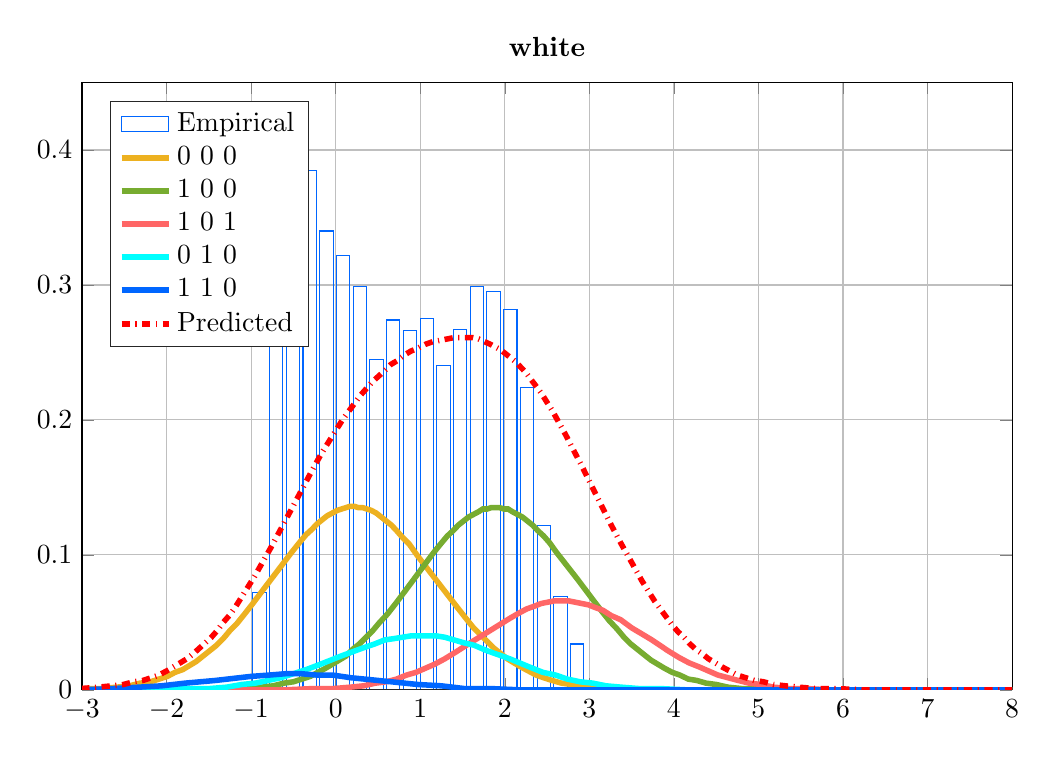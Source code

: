 % This file was created by matlab2tikz.
%
%The latest updates can be retrieved from
%  http://www.mathworks.com/matlabcentral/fileexchange/22022-matlab2tikz-matlab2tikz
%where you can also make suggestions and rate matlab2tikz.
%
\definecolor{mycolor1}{rgb}{0.0,0.4,1.0}%
\definecolor{mycolor2}{rgb}{0.929,0.694,0.125}%
\definecolor{mycolor3}{rgb}{0.466,0.674,0.188}%
\definecolor{mycolor4}{rgb}{0.0,1.0,1.0}%
%
\begin{tikzpicture}

\begin{axis}[%
width=4.65in,
height=3.037in,
at={(0.78in,0.41in)},
scale only axis,
bar shift auto,
xmin=-3,
xmax=8,
ymin=0,
ymax=0.45,
axis background/.style={fill=white},
title style={font=\bfseries},
title={white},
xmajorgrids,
ymajorgrids,
legend style={at={(0.03,0.97)}, anchor=north west, legend cell align=left, align=left, draw=white!15!black}
]
\addplot[ybar, bar width=0.158, fill=white, fill opacity=0, draw=mycolor1, area legend] table[row sep=crcr] {%
-0.901	0.072\\
-0.703	0.319\\
-0.506	0.428\\
-0.308	0.385\\
-0.11	0.34\\
0.088	0.322\\
0.286	0.299\\
0.483	0.245\\
0.681	0.274\\
0.879	0.266\\
1.077	0.275\\
1.274	0.24\\
1.472	0.267\\
1.67	0.299\\
1.868	0.295\\
2.065	0.282\\
2.263	0.224\\
2.461	0.122\\
2.659	0.069\\
2.857	0.034\\
};
\addplot[forget plot, color=white!15!black] table[row sep=crcr] {%
-3	0\\
8	0\\
};
\addlegendentry{Empirical}

\addplot [color=mycolor2, line width=2.0pt]
  table[row sep=crcr]{%
-3.01	0.001\\
-2.77	0.001\\
-2.59	0.002\\
-2.44	0.003\\
-2.31	0.005\\
-2.19	0.006\\
-2.09	0.008\\
-1.99	0.01\\
-1.9	0.013\\
-1.81	0.015\\
-1.73	0.018\\
-1.65	0.021\\
-1.57	0.025\\
-1.49	0.029\\
-1.41	0.033\\
-1.33	0.038\\
-1.25	0.044\\
-1.17	0.049\\
-1.08	0.056\\
-0.98	0.064\\
-0.86	0.074\\
-0.52	0.102\\
-0.43	0.109\\
-0.35	0.115\\
-0.28	0.119\\
-0.22	0.123\\
-0.16	0.126\\
-0.1	0.129\\
-0.04	0.131\\
0.02	0.133\\
0.07	0.134\\
0.12	0.135\\
0.17	0.136\\
0.22	0.136\\
0.27	0.135\\
0.32	0.135\\
0.37	0.134\\
0.42	0.133\\
0.48	0.131\\
0.54	0.128\\
0.6	0.125\\
0.66	0.122\\
0.72	0.118\\
0.79	0.113\\
0.87	0.108\\
0.96	0.1\\
1.07	0.091\\
1.44	0.061\\
1.54	0.053\\
1.63	0.046\\
1.71	0.041\\
1.79	0.036\\
1.87	0.031\\
1.95	0.027\\
2.03	0.023\\
2.11	0.02\\
2.19	0.017\\
2.28	0.014\\
2.37	0.011\\
2.46	0.009\\
2.56	0.007\\
2.67	0.005\\
2.79	0.004\\
2.92	0.003\\
3.07	0.002\\
3.25	0.001\\
3.48	0.0\\
3.81	0.0\\
4.45	9.225e-06\\
8.01	1.776e-15\\
};
\addlegendentry{0  0  0}

\addplot [color=mycolor3, line width=2.0pt]
  table[row sep=crcr]{%
-3.01	3.704e-07\\
-1.6	0.0\\
-1.27	0.001\\
-1.05	0.001\\
-0.88	0.002\\
-0.74	0.003\\
-0.61	0.005\\
-0.5	0.006\\
-0.4	0.008\\
-0.3	0.01\\
-0.21	0.013\\
-0.12	0.016\\
-0.04	0.019\\
0.04	0.022\\
0.12	0.025\\
0.2	0.03\\
0.28	0.034\\
0.36	0.039\\
0.44	0.044\\
0.52	0.05\\
0.61	0.056\\
0.71	0.064\\
0.83	0.074\\
1.15	0.101\\
1.24	0.108\\
1.32	0.114\\
1.39	0.118\\
1.45	0.122\\
1.51	0.125\\
1.57	0.128\\
1.63	0.13\\
1.69	0.132\\
1.74	0.134\\
1.79	0.134\\
1.84	0.135\\
1.89	0.135\\
1.94	0.135\\
1.99	0.134\\
2.04	0.134\\
2.09	0.132\\
2.15	0.13\\
2.21	0.128\\
2.27	0.125\\
2.33	0.122\\
2.39	0.118\\
2.46	0.114\\
2.53	0.109\\
2.61	0.102\\
2.71	0.094\\
2.86	0.082\\
3.04	0.067\\
3.15	0.058\\
3.24	0.051\\
3.33	0.045\\
3.41	0.039\\
3.49	0.034\\
3.57	0.03\\
3.65	0.026\\
3.73	0.022\\
3.81	0.019\\
3.89	0.016\\
3.98	0.013\\
4.07	0.011\\
4.17	0.008\\
4.27	0.007\\
4.38	0.005\\
4.5	0.004\\
4.64	0.002\\
4.8	0.001\\
4.99	0.001\\
5.24	0.0\\
5.62	8.001e-05\\
6.51	1.513e-06\\
8.01	2.782e-10\\
};
\addlegendentry{1  0  0}

\addplot [color=white!40!red, line width=2.0pt]
  table[row sep=crcr]{%
-3.01	1.915e-09\\
-0.61	0.0\\
-0.26	0.001\\
-0.02	0.001\\
0.17	0.002\\
0.33	0.003\\
0.47	0.005\\
0.6	0.006\\
0.72	0.008\\
0.84	0.011\\
0.95	0.013\\
1.06	0.016\\
1.17	0.019\\
1.29	0.023\\
1.42	0.028\\
1.57	0.034\\
2.06	0.053\\
2.17	0.057\\
2.26	0.06\\
2.35	0.062\\
2.43	0.064\\
2.51	0.065\\
2.59	0.066\\
2.67	0.066\\
2.75	0.066\\
2.83	0.065\\
2.91	0.064\\
2.99	0.063\\
3.07	0.061\\
3.16	0.059\\
3.26	0.055\\
3.37	0.052\\
3.5	0.046\\
3.74	0.037\\
3.93	0.029\\
4.06	0.024\\
4.18	0.02\\
4.3	0.017\\
4.41	0.014\\
4.52	0.011\\
4.64	0.009\\
4.76	0.007\\
4.89	0.005\\
5.03	0.004\\
5.18	0.002\\
5.36	0.001\\
5.57	0.001\\
5.84	0.0\\
6.25	7.659e-05\\
7.21	1.222e-06\\
8.01	1.832e-08\\
};
\addlegendentry{1  0  1}

\addplot [color=mycolor4, line width=2.0pt]
  table[row sep=crcr]{%
-3.01	7.15e-06\\
-2.09	0.0\\
-1.74	0.001\\
-1.49	0.001\\
-1.29	0.002\\
-1.11	0.004\\
-0.95	0.005\\
-0.8	0.007\\
-0.65	0.009\\
-0.5	0.012\\
-0.35	0.015\\
-0.18	0.019\\
0.06	0.025\\
0.32	0.031\\
0.46	0.034\\
0.58	0.037\\
0.69	0.038\\
0.79	0.039\\
0.89	0.04\\
0.99	0.04\\
1.09	0.04\\
1.19	0.04\\
1.29	0.039\\
1.4	0.037\\
1.51	0.035\\
1.64	0.033\\
1.79	0.029\\
2.06	0.023\\
2.29	0.017\\
2.45	0.013\\
2.6	0.011\\
2.74	0.008\\
2.89	0.006\\
3.04	0.005\\
3.2	0.003\\
3.38	0.002\\
3.58	0.001\\
3.83	0.001\\
4.16	0.0\\
4.72	2.641e-05\\
6.93	3.103e-10\\
8.01	1.812e-13\\
};
\addlegendentry{0  1  0}

\addplot [color=mycolor1, line width=2.0pt]
  table[row sep=crcr]{%
-3.01	0.0\\
-2.63	0.001\\
-2.33	0.002\\
-2.06	0.003\\
-1.78	0.005\\
-1.42	0.007\\
-1	0.01\\
-0.78	0.011\\
-0.59	0.012\\
-0.41	0.012\\
-0.23	0.011\\
-0.04	0.011\\
0.18	0.009\\
0.5	0.007\\
0.97	0.004\\
1.25	0.003\\
1.52	0.001\\
1.82	0.001\\
2.19	0.0\\
2.73	5.361e-05\\
4.15	1.482e-07\\
8.01	0\\
};
\addlegendentry{1  1  0}

\addplot [color=red, dashdotted, line width=2.0pt]
  table[row sep=crcr]{%
-3.01	0.001\\
-2.81	0.002\\
-2.65	0.003\\
-2.51	0.004\\
-2.39	0.006\\
-2.28	0.007\\
-2.18	0.009\\
-2.09	0.011\\
-2	0.014\\
-1.92	0.017\\
-1.84	0.02\\
-1.76	0.023\\
-1.68	0.027\\
-1.61	0.031\\
-1.54	0.035\\
-1.47	0.039\\
-1.4	0.044\\
-1.33	0.05\\
-1.26	0.055\\
-1.19	0.061\\
-1.12	0.068\\
-1.04	0.076\\
-0.96	0.084\\
-0.87	0.094\\
-0.77	0.105\\
-0.65	0.119\\
-0.25	0.166\\
-0.16	0.176\\
-0.08	0.184\\
0	0.192\\
0.08	0.2\\
0.15	0.206\\
0.22	0.212\\
0.29	0.218\\
0.36	0.223\\
0.43	0.228\\
0.5	0.232\\
0.57	0.236\\
0.65	0.241\\
0.73	0.244\\
0.81	0.248\\
0.89	0.251\\
0.97	0.253\\
1.06	0.256\\
1.15	0.258\\
1.24	0.259\\
1.32	0.26\\
1.4	0.261\\
1.48	0.261\\
1.55	0.261\\
1.62	0.261\\
1.69	0.26\\
1.76	0.258\\
1.83	0.256\\
1.89	0.254\\
1.95	0.252\\
2.01	0.249\\
2.07	0.246\\
2.13	0.243\\
2.19	0.239\\
2.25	0.235\\
2.31	0.23\\
2.37	0.225\\
2.43	0.22\\
2.5	0.213\\
2.57	0.206\\
2.64	0.198\\
2.72	0.189\\
2.81	0.178\\
2.91	0.166\\
3.06	0.147\\
3.26	0.122\\
3.37	0.109\\
3.46	0.099\\
3.54	0.09\\
3.62	0.081\\
3.7	0.073\\
3.77	0.066\\
3.84	0.06\\
3.91	0.054\\
3.98	0.048\\
4.05	0.043\\
4.12	0.039\\
4.19	0.034\\
4.26	0.03\\
4.33	0.027\\
4.41	0.023\\
4.49	0.02\\
4.57	0.017\\
4.66	0.014\\
4.75	0.011\\
4.85	0.009\\
4.95	0.007\\
5.06	0.006\\
5.18	0.004\\
5.32	0.003\\
5.48	0.002\\
5.67	0.001\\
5.91	0.001\\
6.25	0.0\\
6.87	1.832e-05\\
8.01	1.336e-07\\
};
\addlegendentry{Predicted}

\end{axis}
\end{tikzpicture}%